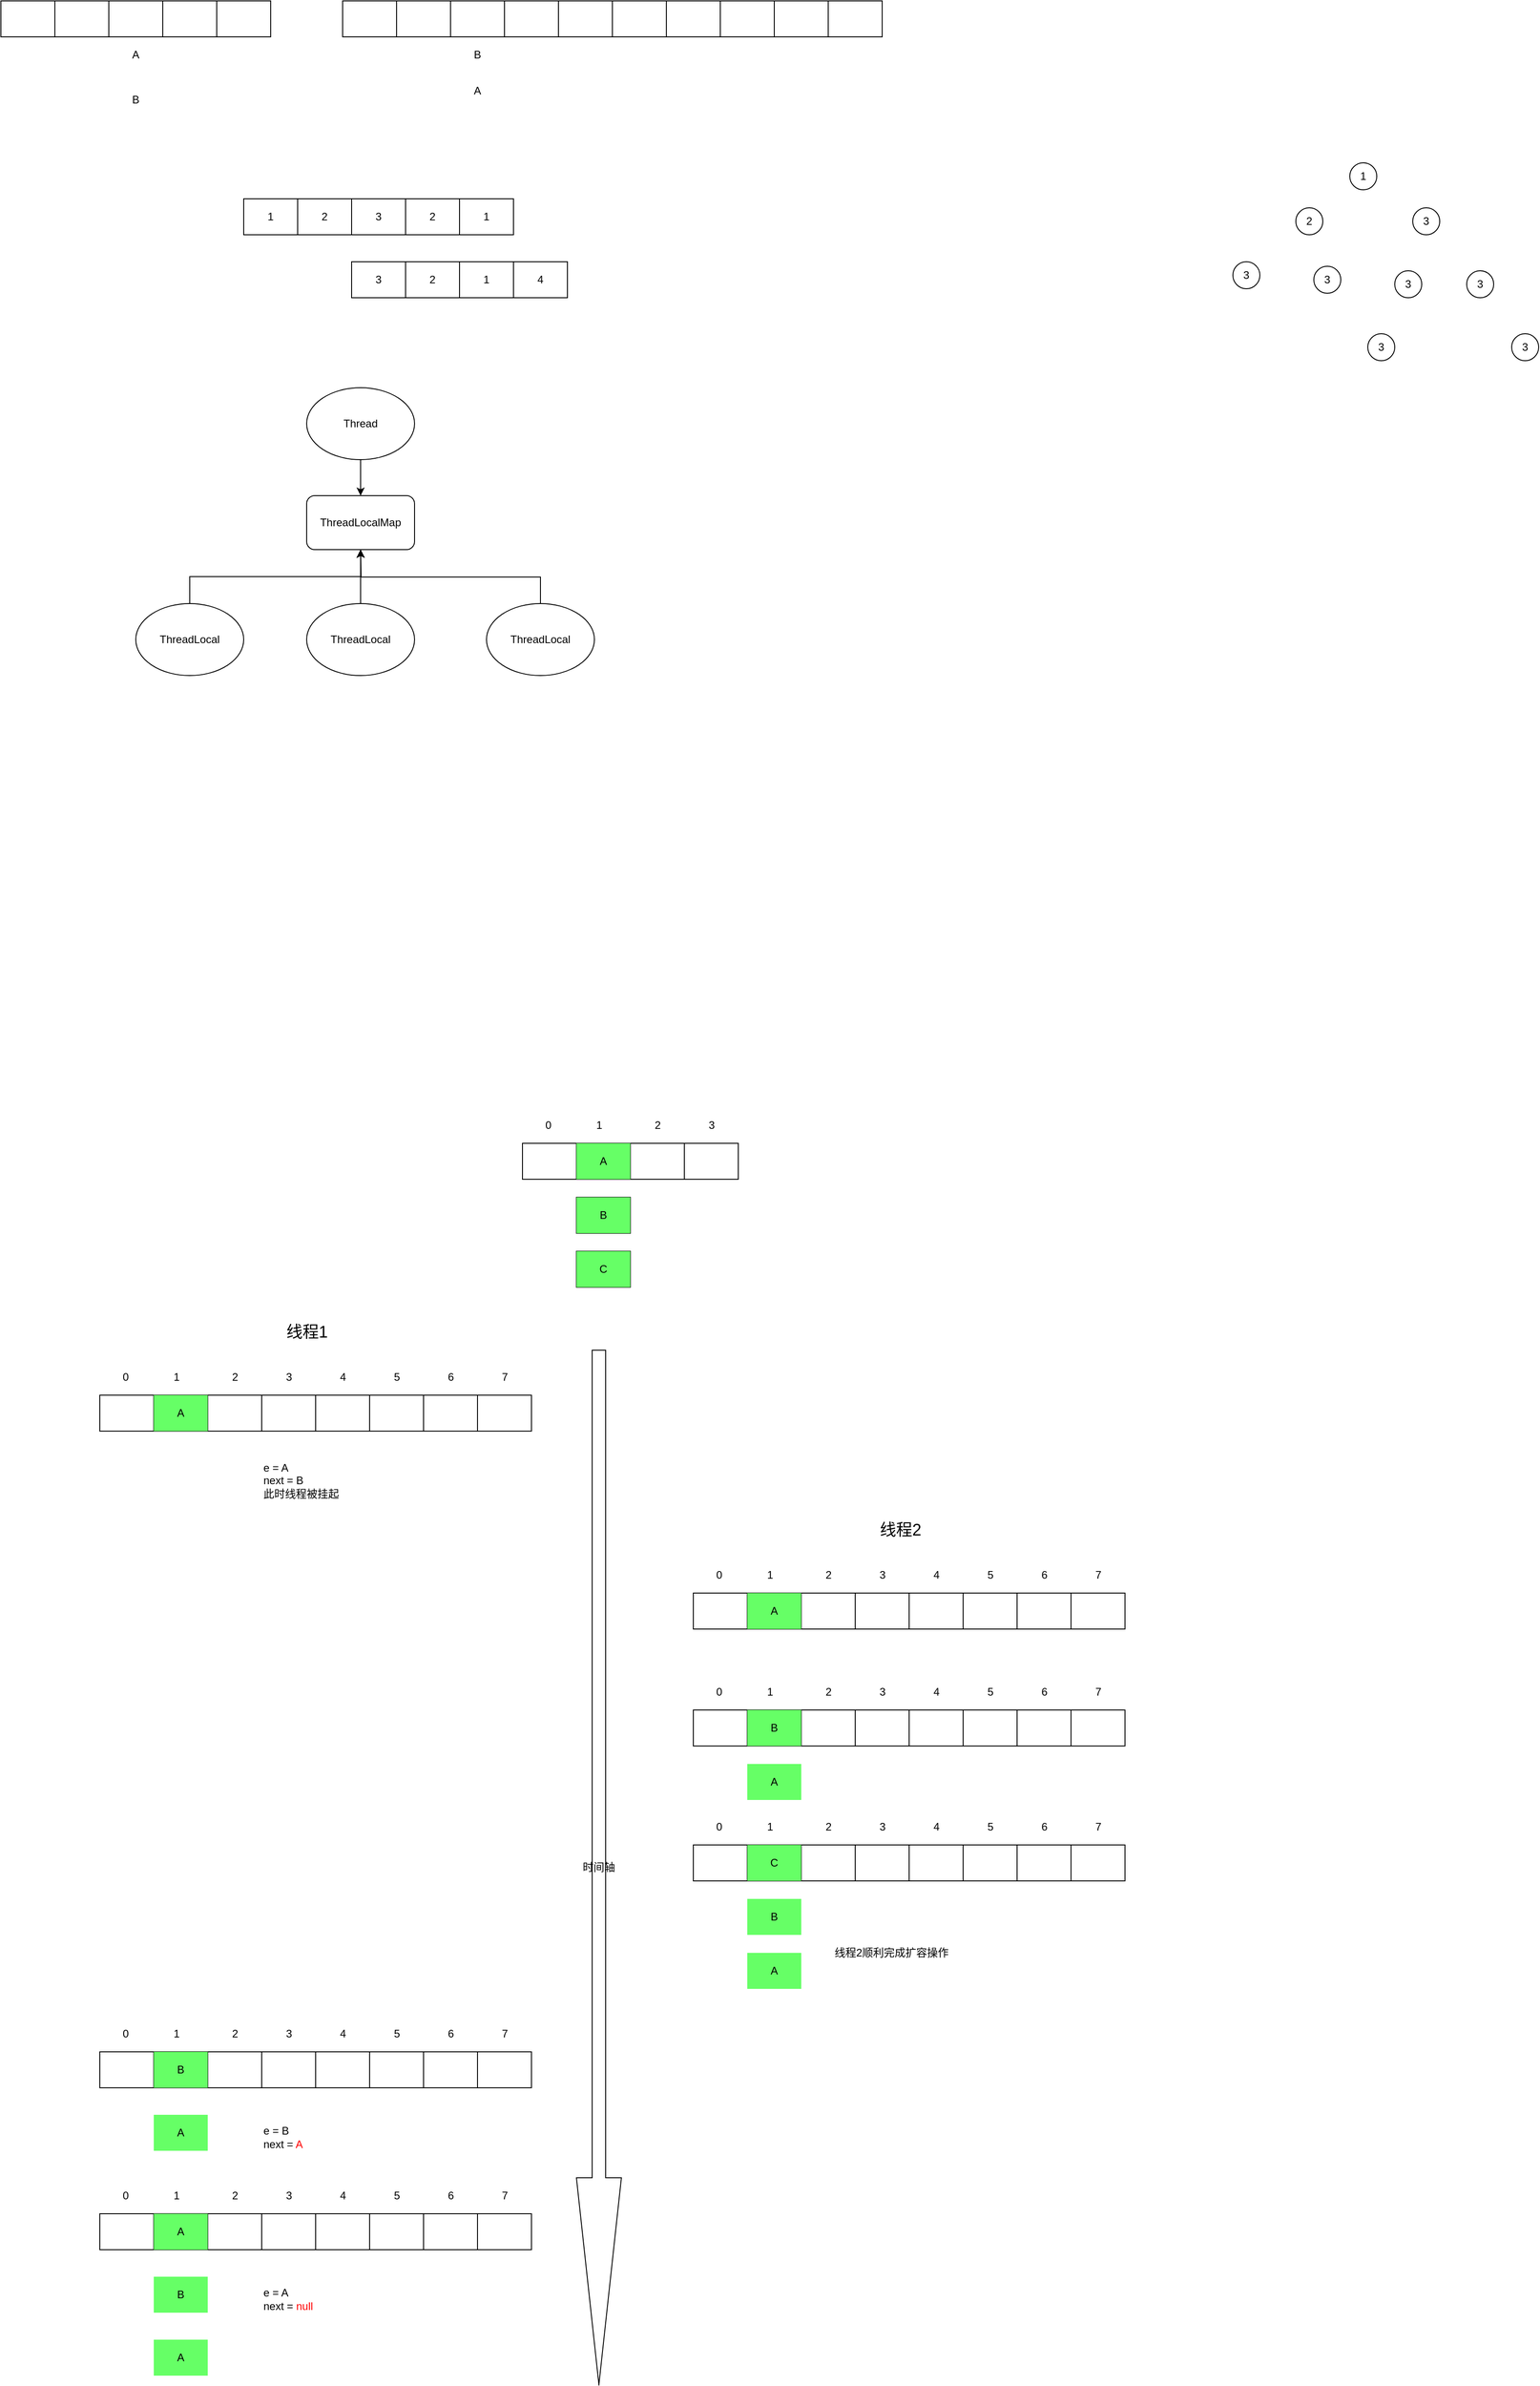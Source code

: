 <mxfile version="15.9.4" type="github">
  <diagram id="j4JEobw6PDeKN6bz4soK" name="Page-1">
    <mxGraphModel dx="1662" dy="839" grid="1" gridSize="10" guides="1" tooltips="1" connect="1" arrows="1" fold="1" page="1" pageScale="1" pageWidth="2400" pageHeight="3200" math="0" shadow="0">
      <root>
        <mxCell id="0" />
        <mxCell id="1" parent="0" />
        <mxCell id="huare_xG_69uS2KyfuQX-21" value="" style="shape=table;html=1;whiteSpace=wrap;startSize=0;container=1;collapsible=0;childLayout=tableLayout;" parent="1" vertex="1">
          <mxGeometry x="360" y="440" width="300" height="40" as="geometry" />
        </mxCell>
        <mxCell id="huare_xG_69uS2KyfuQX-22" value="" style="shape=partialRectangle;html=1;whiteSpace=wrap;collapsible=0;dropTarget=0;pointerEvents=0;fillColor=none;top=0;left=0;bottom=0;right=0;points=[[0,0.5],[1,0.5]];portConstraint=eastwest;" parent="huare_xG_69uS2KyfuQX-21" vertex="1">
          <mxGeometry width="300" height="40" as="geometry" />
        </mxCell>
        <mxCell id="huare_xG_69uS2KyfuQX-23" value="1" style="shape=partialRectangle;html=1;whiteSpace=wrap;connectable=0;overflow=hidden;fillColor=none;top=0;left=0;bottom=0;right=0;" parent="huare_xG_69uS2KyfuQX-22" vertex="1">
          <mxGeometry width="60" height="40" as="geometry" />
        </mxCell>
        <mxCell id="huare_xG_69uS2KyfuQX-24" value="2" style="shape=partialRectangle;html=1;whiteSpace=wrap;connectable=0;overflow=hidden;fillColor=none;top=0;left=0;bottom=0;right=0;" parent="huare_xG_69uS2KyfuQX-22" vertex="1">
          <mxGeometry x="60" width="60" height="40" as="geometry" />
        </mxCell>
        <mxCell id="huare_xG_69uS2KyfuQX-25" value="3" style="shape=partialRectangle;html=1;whiteSpace=wrap;connectable=0;overflow=hidden;fillColor=none;top=0;left=0;bottom=0;right=0;" parent="huare_xG_69uS2KyfuQX-22" vertex="1">
          <mxGeometry x="120" width="60" height="40" as="geometry" />
        </mxCell>
        <mxCell id="huare_xG_69uS2KyfuQX-26" value="2" style="shape=partialRectangle;html=1;whiteSpace=wrap;connectable=0;overflow=hidden;fillColor=none;top=0;left=0;bottom=0;right=0;" parent="huare_xG_69uS2KyfuQX-22" vertex="1">
          <mxGeometry x="180" width="60" height="40" as="geometry" />
        </mxCell>
        <mxCell id="huare_xG_69uS2KyfuQX-27" value="1" style="shape=partialRectangle;html=1;whiteSpace=wrap;connectable=0;overflow=hidden;fillColor=none;top=0;left=0;bottom=0;right=0;" parent="huare_xG_69uS2KyfuQX-22" vertex="1">
          <mxGeometry x="240" width="60" height="40" as="geometry" />
        </mxCell>
        <mxCell id="huare_xG_69uS2KyfuQX-32" value="" style="shape=table;html=1;whiteSpace=wrap;startSize=0;container=1;collapsible=0;childLayout=tableLayout;" parent="1" vertex="1">
          <mxGeometry x="480" y="510" width="240" height="40" as="geometry" />
        </mxCell>
        <mxCell id="huare_xG_69uS2KyfuQX-33" value="" style="shape=partialRectangle;html=1;whiteSpace=wrap;collapsible=0;dropTarget=0;pointerEvents=0;fillColor=none;top=0;left=0;bottom=0;right=0;points=[[0,0.5],[1,0.5]];portConstraint=eastwest;" parent="huare_xG_69uS2KyfuQX-32" vertex="1">
          <mxGeometry width="240" height="40" as="geometry" />
        </mxCell>
        <mxCell id="huare_xG_69uS2KyfuQX-34" value="3" style="shape=partialRectangle;html=1;whiteSpace=wrap;connectable=0;overflow=hidden;fillColor=none;top=0;left=0;bottom=0;right=0;" parent="huare_xG_69uS2KyfuQX-33" vertex="1">
          <mxGeometry width="60" height="40" as="geometry" />
        </mxCell>
        <mxCell id="huare_xG_69uS2KyfuQX-35" value="2" style="shape=partialRectangle;html=1;whiteSpace=wrap;connectable=0;overflow=hidden;fillColor=none;top=0;left=0;bottom=0;right=0;" parent="huare_xG_69uS2KyfuQX-33" vertex="1">
          <mxGeometry x="60" width="60" height="40" as="geometry" />
        </mxCell>
        <mxCell id="huare_xG_69uS2KyfuQX-36" value="1" style="shape=partialRectangle;html=1;whiteSpace=wrap;connectable=0;overflow=hidden;fillColor=none;top=0;left=0;bottom=0;right=0;" parent="huare_xG_69uS2KyfuQX-33" vertex="1">
          <mxGeometry x="120" width="60" height="40" as="geometry" />
        </mxCell>
        <mxCell id="huare_xG_69uS2KyfuQX-37" value="4" style="shape=partialRectangle;html=1;whiteSpace=wrap;connectable=0;overflow=hidden;fillColor=none;top=0;left=0;bottom=0;right=0;" parent="huare_xG_69uS2KyfuQX-33" vertex="1">
          <mxGeometry x="180" width="60" height="40" as="geometry" />
        </mxCell>
        <mxCell id="TVmcvR2VDPPNQ8ufhen0-16" style="edgeStyle=orthogonalEdgeStyle;rounded=0;orthogonalLoop=1;jettySize=auto;html=1;exitX=0.5;exitY=1;exitDx=0;exitDy=0;" parent="1" source="TVmcvR2VDPPNQ8ufhen0-2" target="TVmcvR2VDPPNQ8ufhen0-15" edge="1">
          <mxGeometry relative="1" as="geometry" />
        </mxCell>
        <mxCell id="TVmcvR2VDPPNQ8ufhen0-2" value="Thread" style="ellipse;whiteSpace=wrap;html=1;" parent="1" vertex="1">
          <mxGeometry x="430" y="650" width="120" height="80" as="geometry" />
        </mxCell>
        <mxCell id="TVmcvR2VDPPNQ8ufhen0-19" style="edgeStyle=orthogonalEdgeStyle;rounded=0;orthogonalLoop=1;jettySize=auto;html=1;exitX=0.5;exitY=0;exitDx=0;exitDy=0;" parent="1" source="TVmcvR2VDPPNQ8ufhen0-8" edge="1">
          <mxGeometry relative="1" as="geometry">
            <mxPoint x="490" y="830" as="targetPoint" />
          </mxGeometry>
        </mxCell>
        <mxCell id="TVmcvR2VDPPNQ8ufhen0-8" value="ThreadLocal" style="ellipse;whiteSpace=wrap;html=1;" parent="1" vertex="1">
          <mxGeometry x="630" y="890" width="120" height="80" as="geometry" />
        </mxCell>
        <mxCell id="TVmcvR2VDPPNQ8ufhen0-17" style="edgeStyle=orthogonalEdgeStyle;rounded=0;orthogonalLoop=1;jettySize=auto;html=1;exitX=0.5;exitY=0;exitDx=0;exitDy=0;" parent="1" source="TVmcvR2VDPPNQ8ufhen0-10" target="TVmcvR2VDPPNQ8ufhen0-15" edge="1">
          <mxGeometry relative="1" as="geometry" />
        </mxCell>
        <mxCell id="TVmcvR2VDPPNQ8ufhen0-10" value="ThreadLocal" style="ellipse;whiteSpace=wrap;html=1;" parent="1" vertex="1">
          <mxGeometry x="240" y="890" width="120" height="80" as="geometry" />
        </mxCell>
        <mxCell id="TVmcvR2VDPPNQ8ufhen0-18" style="edgeStyle=orthogonalEdgeStyle;rounded=0;orthogonalLoop=1;jettySize=auto;html=1;exitX=0.5;exitY=0;exitDx=0;exitDy=0;entryX=0.5;entryY=1;entryDx=0;entryDy=0;" parent="1" source="TVmcvR2VDPPNQ8ufhen0-11" target="TVmcvR2VDPPNQ8ufhen0-15" edge="1">
          <mxGeometry relative="1" as="geometry">
            <mxPoint x="490" y="840" as="targetPoint" />
          </mxGeometry>
        </mxCell>
        <mxCell id="TVmcvR2VDPPNQ8ufhen0-11" value="ThreadLocal" style="ellipse;whiteSpace=wrap;html=1;" parent="1" vertex="1">
          <mxGeometry x="430" y="890" width="120" height="80" as="geometry" />
        </mxCell>
        <mxCell id="TVmcvR2VDPPNQ8ufhen0-15" value="ThreadLocalMap" style="rounded=1;whiteSpace=wrap;html=1;" parent="1" vertex="1">
          <mxGeometry x="430" y="770" width="120" height="60" as="geometry" />
        </mxCell>
        <mxCell id="TVmcvR2VDPPNQ8ufhen0-20" value="" style="shape=table;html=1;whiteSpace=wrap;startSize=0;container=1;collapsible=0;childLayout=tableLayout;" parent="1" vertex="1">
          <mxGeometry x="90" y="220" width="300" height="40" as="geometry" />
        </mxCell>
        <mxCell id="TVmcvR2VDPPNQ8ufhen0-21" value="" style="shape=partialRectangle;html=1;whiteSpace=wrap;collapsible=0;dropTarget=0;pointerEvents=0;fillColor=none;top=0;left=0;bottom=0;right=0;points=[[0,0.5],[1,0.5]];portConstraint=eastwest;" parent="TVmcvR2VDPPNQ8ufhen0-20" vertex="1">
          <mxGeometry width="300" height="40" as="geometry" />
        </mxCell>
        <mxCell id="TVmcvR2VDPPNQ8ufhen0-22" value="" style="shape=partialRectangle;html=1;whiteSpace=wrap;connectable=0;overflow=hidden;fillColor=none;top=0;left=0;bottom=0;right=0;" parent="TVmcvR2VDPPNQ8ufhen0-21" vertex="1">
          <mxGeometry width="60" height="40" as="geometry" />
        </mxCell>
        <mxCell id="TVmcvR2VDPPNQ8ufhen0-23" value="" style="shape=partialRectangle;html=1;whiteSpace=wrap;connectable=0;overflow=hidden;fillColor=none;top=0;left=0;bottom=0;right=0;" parent="TVmcvR2VDPPNQ8ufhen0-21" vertex="1">
          <mxGeometry x="60" width="60" height="40" as="geometry" />
        </mxCell>
        <mxCell id="TVmcvR2VDPPNQ8ufhen0-24" value="" style="shape=partialRectangle;html=1;whiteSpace=wrap;connectable=0;overflow=hidden;fillColor=none;top=0;left=0;bottom=0;right=0;" parent="TVmcvR2VDPPNQ8ufhen0-21" vertex="1">
          <mxGeometry x="120" width="60" height="40" as="geometry" />
        </mxCell>
        <mxCell id="TVmcvR2VDPPNQ8ufhen0-25" value="" style="shape=partialRectangle;html=1;whiteSpace=wrap;connectable=0;overflow=hidden;fillColor=none;top=0;left=0;bottom=0;right=0;" parent="TVmcvR2VDPPNQ8ufhen0-21" vertex="1">
          <mxGeometry x="180" width="60" height="40" as="geometry" />
        </mxCell>
        <mxCell id="TVmcvR2VDPPNQ8ufhen0-26" value="" style="shape=partialRectangle;html=1;whiteSpace=wrap;connectable=0;overflow=hidden;fillColor=none;top=0;left=0;bottom=0;right=0;" parent="TVmcvR2VDPPNQ8ufhen0-21" vertex="1">
          <mxGeometry x="240" width="60" height="40" as="geometry" />
        </mxCell>
        <mxCell id="TVmcvR2VDPPNQ8ufhen0-27" value="A" style="shape=partialRectangle;html=1;whiteSpace=wrap;connectable=0;overflow=hidden;fillColor=none;top=0;left=0;bottom=0;right=0;" parent="1" vertex="1">
          <mxGeometry x="210" y="260" width="60" height="40" as="geometry" />
        </mxCell>
        <mxCell id="TVmcvR2VDPPNQ8ufhen0-28" value="B" style="shape=partialRectangle;html=1;whiteSpace=wrap;connectable=0;overflow=hidden;fillColor=none;top=0;left=0;bottom=0;right=0;" parent="1" vertex="1">
          <mxGeometry x="210" y="310" width="60" height="40" as="geometry" />
        </mxCell>
        <mxCell id="TVmcvR2VDPPNQ8ufhen0-38" value="" style="shape=table;html=1;whiteSpace=wrap;startSize=0;container=1;collapsible=0;childLayout=tableLayout;" parent="1" vertex="1">
          <mxGeometry x="470" y="220" width="300" height="40" as="geometry" />
        </mxCell>
        <mxCell id="TVmcvR2VDPPNQ8ufhen0-39" value="" style="shape=partialRectangle;html=1;whiteSpace=wrap;collapsible=0;dropTarget=0;pointerEvents=0;fillColor=none;top=0;left=0;bottom=0;right=0;points=[[0,0.5],[1,0.5]];portConstraint=eastwest;" parent="TVmcvR2VDPPNQ8ufhen0-38" vertex="1">
          <mxGeometry width="300" height="40" as="geometry" />
        </mxCell>
        <mxCell id="TVmcvR2VDPPNQ8ufhen0-40" value="" style="shape=partialRectangle;html=1;whiteSpace=wrap;connectable=0;overflow=hidden;fillColor=none;top=0;left=0;bottom=0;right=0;" parent="TVmcvR2VDPPNQ8ufhen0-39" vertex="1">
          <mxGeometry width="60" height="40" as="geometry" />
        </mxCell>
        <mxCell id="TVmcvR2VDPPNQ8ufhen0-41" value="" style="shape=partialRectangle;html=1;whiteSpace=wrap;connectable=0;overflow=hidden;fillColor=none;top=0;left=0;bottom=0;right=0;" parent="TVmcvR2VDPPNQ8ufhen0-39" vertex="1">
          <mxGeometry x="60" width="60" height="40" as="geometry" />
        </mxCell>
        <mxCell id="TVmcvR2VDPPNQ8ufhen0-42" value="" style="shape=partialRectangle;html=1;whiteSpace=wrap;connectable=0;overflow=hidden;fillColor=none;top=0;left=0;bottom=0;right=0;" parent="TVmcvR2VDPPNQ8ufhen0-39" vertex="1">
          <mxGeometry x="120" width="60" height="40" as="geometry" />
        </mxCell>
        <mxCell id="TVmcvR2VDPPNQ8ufhen0-43" value="" style="shape=partialRectangle;html=1;whiteSpace=wrap;connectable=0;overflow=hidden;fillColor=none;top=0;left=0;bottom=0;right=0;" parent="TVmcvR2VDPPNQ8ufhen0-39" vertex="1">
          <mxGeometry x="180" width="60" height="40" as="geometry" />
        </mxCell>
        <mxCell id="TVmcvR2VDPPNQ8ufhen0-44" value="" style="shape=partialRectangle;html=1;whiteSpace=wrap;connectable=0;overflow=hidden;fillColor=none;top=0;left=0;bottom=0;right=0;" parent="TVmcvR2VDPPNQ8ufhen0-39" vertex="1">
          <mxGeometry x="240" width="60" height="40" as="geometry" />
        </mxCell>
        <mxCell id="TVmcvR2VDPPNQ8ufhen0-45" value="" style="shape=table;html=1;whiteSpace=wrap;startSize=0;container=1;collapsible=0;childLayout=tableLayout;" parent="1" vertex="1">
          <mxGeometry x="770" y="220" width="300" height="40" as="geometry" />
        </mxCell>
        <mxCell id="TVmcvR2VDPPNQ8ufhen0-46" value="" style="shape=partialRectangle;html=1;whiteSpace=wrap;collapsible=0;dropTarget=0;pointerEvents=0;fillColor=none;top=0;left=0;bottom=0;right=0;points=[[0,0.5],[1,0.5]];portConstraint=eastwest;" parent="TVmcvR2VDPPNQ8ufhen0-45" vertex="1">
          <mxGeometry width="300" height="40" as="geometry" />
        </mxCell>
        <mxCell id="TVmcvR2VDPPNQ8ufhen0-47" value="" style="shape=partialRectangle;html=1;whiteSpace=wrap;connectable=0;overflow=hidden;fillColor=none;top=0;left=0;bottom=0;right=0;" parent="TVmcvR2VDPPNQ8ufhen0-46" vertex="1">
          <mxGeometry width="60" height="40" as="geometry" />
        </mxCell>
        <mxCell id="TVmcvR2VDPPNQ8ufhen0-48" value="" style="shape=partialRectangle;html=1;whiteSpace=wrap;connectable=0;overflow=hidden;fillColor=none;top=0;left=0;bottom=0;right=0;" parent="TVmcvR2VDPPNQ8ufhen0-46" vertex="1">
          <mxGeometry x="60" width="60" height="40" as="geometry" />
        </mxCell>
        <mxCell id="TVmcvR2VDPPNQ8ufhen0-49" value="" style="shape=partialRectangle;html=1;whiteSpace=wrap;connectable=0;overflow=hidden;fillColor=none;top=0;left=0;bottom=0;right=0;" parent="TVmcvR2VDPPNQ8ufhen0-46" vertex="1">
          <mxGeometry x="120" width="60" height="40" as="geometry" />
        </mxCell>
        <mxCell id="TVmcvR2VDPPNQ8ufhen0-50" value="" style="shape=partialRectangle;html=1;whiteSpace=wrap;connectable=0;overflow=hidden;fillColor=none;top=0;left=0;bottom=0;right=0;" parent="TVmcvR2VDPPNQ8ufhen0-46" vertex="1">
          <mxGeometry x="180" width="60" height="40" as="geometry" />
        </mxCell>
        <mxCell id="TVmcvR2VDPPNQ8ufhen0-51" value="" style="shape=partialRectangle;html=1;whiteSpace=wrap;connectable=0;overflow=hidden;fillColor=none;top=0;left=0;bottom=0;right=0;" parent="TVmcvR2VDPPNQ8ufhen0-46" vertex="1">
          <mxGeometry x="240" width="60" height="40" as="geometry" />
        </mxCell>
        <mxCell id="TVmcvR2VDPPNQ8ufhen0-52" value="A" style="shape=partialRectangle;html=1;whiteSpace=wrap;connectable=0;overflow=hidden;fillColor=none;top=0;left=0;bottom=0;right=0;" parent="1" vertex="1">
          <mxGeometry x="590" y="300" width="60" height="40" as="geometry" />
        </mxCell>
        <mxCell id="TVmcvR2VDPPNQ8ufhen0-53" value="B" style="shape=partialRectangle;html=1;whiteSpace=wrap;connectable=0;overflow=hidden;fillColor=none;top=0;left=0;bottom=0;right=0;" parent="1" vertex="1">
          <mxGeometry x="590" y="260" width="60" height="40" as="geometry" />
        </mxCell>
        <mxCell id="uhOFgndSlnHwtFkDoOkq-1" value="" style="shape=table;html=1;whiteSpace=wrap;startSize=0;container=1;collapsible=0;childLayout=tableLayout;" parent="1" vertex="1">
          <mxGeometry x="670" y="1490" width="240" height="40" as="geometry" />
        </mxCell>
        <mxCell id="uhOFgndSlnHwtFkDoOkq-2" value="" style="shape=partialRectangle;html=1;whiteSpace=wrap;collapsible=0;dropTarget=0;pointerEvents=0;fillColor=none;top=0;left=0;bottom=0;right=0;points=[[0,0.5],[1,0.5]];portConstraint=eastwest;" parent="uhOFgndSlnHwtFkDoOkq-1" vertex="1">
          <mxGeometry width="240" height="40" as="geometry" />
        </mxCell>
        <mxCell id="uhOFgndSlnHwtFkDoOkq-3" value="" style="shape=partialRectangle;html=1;whiteSpace=wrap;connectable=0;overflow=hidden;fillColor=none;top=0;left=0;bottom=0;right=0;" parent="uhOFgndSlnHwtFkDoOkq-2" vertex="1">
          <mxGeometry width="60" height="40" as="geometry" />
        </mxCell>
        <mxCell id="uhOFgndSlnHwtFkDoOkq-4" value="A" style="shape=partialRectangle;html=1;whiteSpace=wrap;connectable=0;overflow=hidden;fillColor=#66FF66;top=0;left=0;bottom=0;right=0;" parent="uhOFgndSlnHwtFkDoOkq-2" vertex="1">
          <mxGeometry x="60" width="60" height="40" as="geometry" />
        </mxCell>
        <mxCell id="uhOFgndSlnHwtFkDoOkq-5" value="" style="shape=partialRectangle;html=1;whiteSpace=wrap;connectable=0;overflow=hidden;fillColor=none;top=0;left=0;bottom=0;right=0;" parent="uhOFgndSlnHwtFkDoOkq-2" vertex="1">
          <mxGeometry x="120" width="60" height="40" as="geometry" />
        </mxCell>
        <mxCell id="uhOFgndSlnHwtFkDoOkq-15" style="shape=partialRectangle;html=1;whiteSpace=wrap;connectable=0;overflow=hidden;fillColor=none;top=0;left=0;bottom=0;right=0;" parent="uhOFgndSlnHwtFkDoOkq-2" vertex="1">
          <mxGeometry x="180" width="60" height="40" as="geometry" />
        </mxCell>
        <mxCell id="uhOFgndSlnHwtFkDoOkq-23" value="0&amp;nbsp;" style="text;html=1;align=center;verticalAlign=middle;resizable=0;points=[];autosize=1;strokeColor=none;" parent="1" vertex="1">
          <mxGeometry x="685" y="1460" width="30" height="20" as="geometry" />
        </mxCell>
        <mxCell id="uhOFgndSlnHwtFkDoOkq-25" value="1" style="text;html=1;align=center;verticalAlign=middle;resizable=0;points=[];autosize=1;strokeColor=none;" parent="1" vertex="1">
          <mxGeometry x="745" y="1460" width="20" height="20" as="geometry" />
        </mxCell>
        <mxCell id="uhOFgndSlnHwtFkDoOkq-26" value="2" style="text;html=1;align=center;verticalAlign=middle;resizable=0;points=[];autosize=1;strokeColor=none;" parent="1" vertex="1">
          <mxGeometry x="810" y="1460" width="20" height="20" as="geometry" />
        </mxCell>
        <mxCell id="uhOFgndSlnHwtFkDoOkq-27" value="3" style="text;html=1;align=center;verticalAlign=middle;resizable=0;points=[];autosize=1;strokeColor=none;" parent="1" vertex="1">
          <mxGeometry x="870" y="1460" width="20" height="20" as="geometry" />
        </mxCell>
        <mxCell id="uhOFgndSlnHwtFkDoOkq-28" value="" style="shape=table;html=1;whiteSpace=wrap;startSize=0;container=1;collapsible=0;childLayout=tableLayout;" parent="1" vertex="1">
          <mxGeometry x="730" y="1550" width="60" height="40" as="geometry" />
        </mxCell>
        <mxCell id="uhOFgndSlnHwtFkDoOkq-29" value="" style="shape=partialRectangle;html=1;whiteSpace=wrap;collapsible=0;dropTarget=0;pointerEvents=0;fillColor=none;top=0;left=0;bottom=0;right=0;points=[[0,0.5],[1,0.5]];portConstraint=eastwest;" parent="uhOFgndSlnHwtFkDoOkq-28" vertex="1">
          <mxGeometry width="60" height="40" as="geometry" />
        </mxCell>
        <mxCell id="uhOFgndSlnHwtFkDoOkq-31" value="B" style="shape=partialRectangle;html=1;whiteSpace=wrap;connectable=0;overflow=hidden;fillColor=#66FF66;top=0;left=0;bottom=0;right=0;" parent="uhOFgndSlnHwtFkDoOkq-29" vertex="1">
          <mxGeometry width="60" height="40" as="geometry" />
        </mxCell>
        <mxCell id="uhOFgndSlnHwtFkDoOkq-34" value="" style="shape=table;html=1;whiteSpace=wrap;startSize=0;container=1;collapsible=0;childLayout=tableLayout;" parent="1" vertex="1">
          <mxGeometry x="730" y="1610" width="60" height="40" as="geometry" />
        </mxCell>
        <mxCell id="uhOFgndSlnHwtFkDoOkq-35" value="" style="shape=partialRectangle;html=1;whiteSpace=wrap;collapsible=0;dropTarget=0;pointerEvents=0;fillColor=none;top=0;left=0;bottom=0;right=0;points=[[0,0.5],[1,0.5]];portConstraint=eastwest;" parent="uhOFgndSlnHwtFkDoOkq-34" vertex="1">
          <mxGeometry width="60" height="40" as="geometry" />
        </mxCell>
        <mxCell id="uhOFgndSlnHwtFkDoOkq-36" value="C" style="shape=partialRectangle;html=1;whiteSpace=wrap;connectable=0;overflow=hidden;fillColor=#66FF66;top=0;left=0;bottom=0;right=0;" parent="uhOFgndSlnHwtFkDoOkq-35" vertex="1">
          <mxGeometry width="60" height="40" as="geometry" />
        </mxCell>
        <mxCell id="uhOFgndSlnHwtFkDoOkq-37" value="" style="shape=table;html=1;whiteSpace=wrap;startSize=0;container=1;collapsible=0;childLayout=tableLayout;" parent="1" vertex="1">
          <mxGeometry x="200" y="1770" width="240" height="40" as="geometry" />
        </mxCell>
        <mxCell id="uhOFgndSlnHwtFkDoOkq-38" value="" style="shape=partialRectangle;html=1;whiteSpace=wrap;collapsible=0;dropTarget=0;pointerEvents=0;fillColor=none;top=0;left=0;bottom=0;right=0;points=[[0,0.5],[1,0.5]];portConstraint=eastwest;" parent="uhOFgndSlnHwtFkDoOkq-37" vertex="1">
          <mxGeometry width="240" height="40" as="geometry" />
        </mxCell>
        <mxCell id="uhOFgndSlnHwtFkDoOkq-39" value="" style="shape=partialRectangle;html=1;whiteSpace=wrap;connectable=0;overflow=hidden;fillColor=none;top=0;left=0;bottom=0;right=0;" parent="uhOFgndSlnHwtFkDoOkq-38" vertex="1">
          <mxGeometry width="60" height="40" as="geometry" />
        </mxCell>
        <mxCell id="uhOFgndSlnHwtFkDoOkq-40" value="A" style="shape=partialRectangle;html=1;whiteSpace=wrap;connectable=0;overflow=hidden;fillColor=#66FF66;top=0;left=0;bottom=0;right=0;" parent="uhOFgndSlnHwtFkDoOkq-38" vertex="1">
          <mxGeometry x="60" width="60" height="40" as="geometry" />
        </mxCell>
        <mxCell id="uhOFgndSlnHwtFkDoOkq-41" value="" style="shape=partialRectangle;html=1;whiteSpace=wrap;connectable=0;overflow=hidden;fillColor=none;top=0;left=0;bottom=0;right=0;" parent="uhOFgndSlnHwtFkDoOkq-38" vertex="1">
          <mxGeometry x="120" width="60" height="40" as="geometry" />
        </mxCell>
        <mxCell id="uhOFgndSlnHwtFkDoOkq-42" style="shape=partialRectangle;html=1;whiteSpace=wrap;connectable=0;overflow=hidden;fillColor=none;top=0;left=0;bottom=0;right=0;" parent="uhOFgndSlnHwtFkDoOkq-38" vertex="1">
          <mxGeometry x="180" width="60" height="40" as="geometry" />
        </mxCell>
        <mxCell id="uhOFgndSlnHwtFkDoOkq-43" value="0&amp;nbsp;" style="text;html=1;align=center;verticalAlign=middle;resizable=0;points=[];autosize=1;strokeColor=none;" parent="1" vertex="1">
          <mxGeometry x="215" y="1740" width="30" height="20" as="geometry" />
        </mxCell>
        <mxCell id="uhOFgndSlnHwtFkDoOkq-44" value="1" style="text;html=1;align=center;verticalAlign=middle;resizable=0;points=[];autosize=1;strokeColor=none;" parent="1" vertex="1">
          <mxGeometry x="275" y="1740" width="20" height="20" as="geometry" />
        </mxCell>
        <mxCell id="uhOFgndSlnHwtFkDoOkq-45" value="2" style="text;html=1;align=center;verticalAlign=middle;resizable=0;points=[];autosize=1;strokeColor=none;" parent="1" vertex="1">
          <mxGeometry x="340" y="1740" width="20" height="20" as="geometry" />
        </mxCell>
        <mxCell id="uhOFgndSlnHwtFkDoOkq-46" value="3" style="text;html=1;align=center;verticalAlign=middle;resizable=0;points=[];autosize=1;strokeColor=none;" parent="1" vertex="1">
          <mxGeometry x="400" y="1740" width="20" height="20" as="geometry" />
        </mxCell>
        <mxCell id="uhOFgndSlnHwtFkDoOkq-53" value="" style="shape=table;html=1;whiteSpace=wrap;startSize=0;container=1;collapsible=0;childLayout=tableLayout;fillColor=#FFFFFF;" parent="1" vertex="1">
          <mxGeometry x="440" y="1770" width="240" height="40" as="geometry" />
        </mxCell>
        <mxCell id="uhOFgndSlnHwtFkDoOkq-54" value="" style="shape=partialRectangle;html=1;whiteSpace=wrap;collapsible=0;dropTarget=0;pointerEvents=0;fillColor=none;top=0;left=0;bottom=0;right=0;points=[[0,0.5],[1,0.5]];portConstraint=eastwest;" parent="uhOFgndSlnHwtFkDoOkq-53" vertex="1">
          <mxGeometry width="240" height="40" as="geometry" />
        </mxCell>
        <mxCell id="uhOFgndSlnHwtFkDoOkq-63" style="shape=partialRectangle;html=1;whiteSpace=wrap;connectable=0;overflow=hidden;fillColor=none;top=0;left=0;bottom=0;right=0;" parent="uhOFgndSlnHwtFkDoOkq-54" vertex="1">
          <mxGeometry width="60" height="40" as="geometry" />
        </mxCell>
        <mxCell id="uhOFgndSlnHwtFkDoOkq-55" value="" style="shape=partialRectangle;html=1;whiteSpace=wrap;connectable=0;overflow=hidden;fillColor=none;top=0;left=0;bottom=0;right=0;" parent="uhOFgndSlnHwtFkDoOkq-54" vertex="1">
          <mxGeometry x="60" width="60" height="40" as="geometry" />
        </mxCell>
        <mxCell id="uhOFgndSlnHwtFkDoOkq-57" value="" style="shape=partialRectangle;html=1;whiteSpace=wrap;connectable=0;overflow=hidden;fillColor=none;top=0;left=0;bottom=0;right=0;" parent="uhOFgndSlnHwtFkDoOkq-54" vertex="1">
          <mxGeometry x="120" width="60" height="40" as="geometry" />
        </mxCell>
        <mxCell id="uhOFgndSlnHwtFkDoOkq-58" style="shape=partialRectangle;html=1;whiteSpace=wrap;connectable=0;overflow=hidden;fillColor=none;top=0;left=0;bottom=0;right=0;" parent="uhOFgndSlnHwtFkDoOkq-54" vertex="1">
          <mxGeometry x="180" width="60" height="40" as="geometry" />
        </mxCell>
        <mxCell id="uhOFgndSlnHwtFkDoOkq-59" value="4" style="text;html=1;align=center;verticalAlign=middle;resizable=0;points=[];autosize=1;strokeColor=none;" parent="1" vertex="1">
          <mxGeometry x="460" y="1740" width="20" height="20" as="geometry" />
        </mxCell>
        <mxCell id="uhOFgndSlnHwtFkDoOkq-60" value="5" style="text;html=1;align=center;verticalAlign=middle;resizable=0;points=[];autosize=1;strokeColor=none;" parent="1" vertex="1">
          <mxGeometry x="520" y="1740" width="20" height="20" as="geometry" />
        </mxCell>
        <mxCell id="uhOFgndSlnHwtFkDoOkq-61" value="6" style="text;html=1;align=center;verticalAlign=middle;resizable=0;points=[];autosize=1;strokeColor=none;" parent="1" vertex="1">
          <mxGeometry x="580" y="1740" width="20" height="20" as="geometry" />
        </mxCell>
        <mxCell id="uhOFgndSlnHwtFkDoOkq-62" value="7" style="text;html=1;align=center;verticalAlign=middle;resizable=0;points=[];autosize=1;strokeColor=none;" parent="1" vertex="1">
          <mxGeometry x="640" y="1740" width="20" height="20" as="geometry" />
        </mxCell>
        <mxCell id="uhOFgndSlnHwtFkDoOkq-64" value="&lt;font style=&quot;font-size: 18px&quot;&gt;线程1&lt;/font&gt;" style="text;html=1;align=center;verticalAlign=middle;resizable=0;points=[];autosize=1;strokeColor=none;" parent="1" vertex="1">
          <mxGeometry x="400" y="1690" width="60" height="20" as="geometry" />
        </mxCell>
        <mxCell id="uhOFgndSlnHwtFkDoOkq-65" value="e = A&lt;br&gt;next = B&lt;br&gt;此时线程被挂起" style="text;html=1;align=left;verticalAlign=middle;resizable=0;points=[];autosize=1;strokeColor=none;" parent="1" vertex="1">
          <mxGeometry x="380" y="1840" width="100" height="50" as="geometry" />
        </mxCell>
        <mxCell id="uhOFgndSlnHwtFkDoOkq-66" value="" style="shape=table;html=1;whiteSpace=wrap;startSize=0;container=1;collapsible=0;childLayout=tableLayout;" parent="1" vertex="1">
          <mxGeometry x="860" y="1990" width="240" height="40" as="geometry" />
        </mxCell>
        <mxCell id="uhOFgndSlnHwtFkDoOkq-67" value="" style="shape=partialRectangle;html=1;whiteSpace=wrap;collapsible=0;dropTarget=0;pointerEvents=0;fillColor=none;top=0;left=0;bottom=0;right=0;points=[[0,0.5],[1,0.5]];portConstraint=eastwest;" parent="uhOFgndSlnHwtFkDoOkq-66" vertex="1">
          <mxGeometry width="240" height="40" as="geometry" />
        </mxCell>
        <mxCell id="uhOFgndSlnHwtFkDoOkq-68" value="" style="shape=partialRectangle;html=1;whiteSpace=wrap;connectable=0;overflow=hidden;fillColor=none;top=0;left=0;bottom=0;right=0;" parent="uhOFgndSlnHwtFkDoOkq-67" vertex="1">
          <mxGeometry width="60" height="40" as="geometry" />
        </mxCell>
        <mxCell id="uhOFgndSlnHwtFkDoOkq-69" value="A" style="shape=partialRectangle;html=1;whiteSpace=wrap;connectable=0;overflow=hidden;fillColor=#66FF66;top=0;left=0;bottom=0;right=0;" parent="uhOFgndSlnHwtFkDoOkq-67" vertex="1">
          <mxGeometry x="60" width="60" height="40" as="geometry" />
        </mxCell>
        <mxCell id="uhOFgndSlnHwtFkDoOkq-70" value="" style="shape=partialRectangle;html=1;whiteSpace=wrap;connectable=0;overflow=hidden;fillColor=none;top=0;left=0;bottom=0;right=0;" parent="uhOFgndSlnHwtFkDoOkq-67" vertex="1">
          <mxGeometry x="120" width="60" height="40" as="geometry" />
        </mxCell>
        <mxCell id="uhOFgndSlnHwtFkDoOkq-71" style="shape=partialRectangle;html=1;whiteSpace=wrap;connectable=0;overflow=hidden;fillColor=none;top=0;left=0;bottom=0;right=0;" parent="uhOFgndSlnHwtFkDoOkq-67" vertex="1">
          <mxGeometry x="180" width="60" height="40" as="geometry" />
        </mxCell>
        <mxCell id="uhOFgndSlnHwtFkDoOkq-72" value="0&amp;nbsp;" style="text;html=1;align=center;verticalAlign=middle;resizable=0;points=[];autosize=1;strokeColor=none;" parent="1" vertex="1">
          <mxGeometry x="875" y="1960" width="30" height="20" as="geometry" />
        </mxCell>
        <mxCell id="uhOFgndSlnHwtFkDoOkq-73" value="1" style="text;html=1;align=center;verticalAlign=middle;resizable=0;points=[];autosize=1;strokeColor=none;" parent="1" vertex="1">
          <mxGeometry x="935" y="1960" width="20" height="20" as="geometry" />
        </mxCell>
        <mxCell id="uhOFgndSlnHwtFkDoOkq-74" value="2" style="text;html=1;align=center;verticalAlign=middle;resizable=0;points=[];autosize=1;strokeColor=none;" parent="1" vertex="1">
          <mxGeometry x="1000" y="1960" width="20" height="20" as="geometry" />
        </mxCell>
        <mxCell id="uhOFgndSlnHwtFkDoOkq-75" value="3" style="text;html=1;align=center;verticalAlign=middle;resizable=0;points=[];autosize=1;strokeColor=none;" parent="1" vertex="1">
          <mxGeometry x="1060" y="1960" width="20" height="20" as="geometry" />
        </mxCell>
        <mxCell id="uhOFgndSlnHwtFkDoOkq-76" value="" style="shape=table;html=1;whiteSpace=wrap;startSize=0;container=1;collapsible=0;childLayout=tableLayout;fillColor=#FFFFFF;" parent="1" vertex="1">
          <mxGeometry x="1100" y="1990" width="240" height="40" as="geometry" />
        </mxCell>
        <mxCell id="uhOFgndSlnHwtFkDoOkq-77" value="" style="shape=partialRectangle;html=1;whiteSpace=wrap;collapsible=0;dropTarget=0;pointerEvents=0;fillColor=none;top=0;left=0;bottom=0;right=0;points=[[0,0.5],[1,0.5]];portConstraint=eastwest;" parent="uhOFgndSlnHwtFkDoOkq-76" vertex="1">
          <mxGeometry width="240" height="40" as="geometry" />
        </mxCell>
        <mxCell id="uhOFgndSlnHwtFkDoOkq-78" style="shape=partialRectangle;html=1;whiteSpace=wrap;connectable=0;overflow=hidden;fillColor=none;top=0;left=0;bottom=0;right=0;" parent="uhOFgndSlnHwtFkDoOkq-77" vertex="1">
          <mxGeometry width="60" height="40" as="geometry" />
        </mxCell>
        <mxCell id="uhOFgndSlnHwtFkDoOkq-79" value="" style="shape=partialRectangle;html=1;whiteSpace=wrap;connectable=0;overflow=hidden;fillColor=none;top=0;left=0;bottom=0;right=0;" parent="uhOFgndSlnHwtFkDoOkq-77" vertex="1">
          <mxGeometry x="60" width="60" height="40" as="geometry" />
        </mxCell>
        <mxCell id="uhOFgndSlnHwtFkDoOkq-80" value="" style="shape=partialRectangle;html=1;whiteSpace=wrap;connectable=0;overflow=hidden;fillColor=none;top=0;left=0;bottom=0;right=0;" parent="uhOFgndSlnHwtFkDoOkq-77" vertex="1">
          <mxGeometry x="120" width="60" height="40" as="geometry" />
        </mxCell>
        <mxCell id="uhOFgndSlnHwtFkDoOkq-81" style="shape=partialRectangle;html=1;whiteSpace=wrap;connectable=0;overflow=hidden;fillColor=none;top=0;left=0;bottom=0;right=0;" parent="uhOFgndSlnHwtFkDoOkq-77" vertex="1">
          <mxGeometry x="180" width="60" height="40" as="geometry" />
        </mxCell>
        <mxCell id="uhOFgndSlnHwtFkDoOkq-82" value="4" style="text;html=1;align=center;verticalAlign=middle;resizable=0;points=[];autosize=1;strokeColor=none;" parent="1" vertex="1">
          <mxGeometry x="1120" y="1960" width="20" height="20" as="geometry" />
        </mxCell>
        <mxCell id="uhOFgndSlnHwtFkDoOkq-83" value="5" style="text;html=1;align=center;verticalAlign=middle;resizable=0;points=[];autosize=1;strokeColor=none;" parent="1" vertex="1">
          <mxGeometry x="1180" y="1960" width="20" height="20" as="geometry" />
        </mxCell>
        <mxCell id="uhOFgndSlnHwtFkDoOkq-84" value="6" style="text;html=1;align=center;verticalAlign=middle;resizable=0;points=[];autosize=1;strokeColor=none;" parent="1" vertex="1">
          <mxGeometry x="1240" y="1960" width="20" height="20" as="geometry" />
        </mxCell>
        <mxCell id="uhOFgndSlnHwtFkDoOkq-85" value="7" style="text;html=1;align=center;verticalAlign=middle;resizable=0;points=[];autosize=1;strokeColor=none;" parent="1" vertex="1">
          <mxGeometry x="1300" y="1960" width="20" height="20" as="geometry" />
        </mxCell>
        <mxCell id="uhOFgndSlnHwtFkDoOkq-86" value="&lt;font style=&quot;font-size: 18px&quot;&gt;线程2&lt;/font&gt;" style="text;html=1;align=center;verticalAlign=middle;resizable=0;points=[];autosize=1;strokeColor=none;" parent="1" vertex="1">
          <mxGeometry x="1060" y="1910" width="60" height="20" as="geometry" />
        </mxCell>
        <mxCell id="uhOFgndSlnHwtFkDoOkq-88" value="" style="shape=table;html=1;whiteSpace=wrap;startSize=0;container=1;collapsible=0;childLayout=tableLayout;" parent="1" vertex="1">
          <mxGeometry x="860" y="2120" width="240" height="40" as="geometry" />
        </mxCell>
        <mxCell id="uhOFgndSlnHwtFkDoOkq-89" value="" style="shape=partialRectangle;html=1;whiteSpace=wrap;collapsible=0;dropTarget=0;pointerEvents=0;fillColor=none;top=0;left=0;bottom=0;right=0;points=[[0,0.5],[1,0.5]];portConstraint=eastwest;" parent="uhOFgndSlnHwtFkDoOkq-88" vertex="1">
          <mxGeometry width="240" height="40" as="geometry" />
        </mxCell>
        <mxCell id="uhOFgndSlnHwtFkDoOkq-90" value="" style="shape=partialRectangle;html=1;whiteSpace=wrap;connectable=0;overflow=hidden;fillColor=none;top=0;left=0;bottom=0;right=0;" parent="uhOFgndSlnHwtFkDoOkq-89" vertex="1">
          <mxGeometry width="60" height="40" as="geometry" />
        </mxCell>
        <mxCell id="uhOFgndSlnHwtFkDoOkq-91" value="B" style="shape=partialRectangle;html=1;whiteSpace=wrap;connectable=0;overflow=hidden;fillColor=#66FF66;top=0;left=0;bottom=0;right=0;" parent="uhOFgndSlnHwtFkDoOkq-89" vertex="1">
          <mxGeometry x="60" width="60" height="40" as="geometry" />
        </mxCell>
        <mxCell id="uhOFgndSlnHwtFkDoOkq-92" value="" style="shape=partialRectangle;html=1;whiteSpace=wrap;connectable=0;overflow=hidden;fillColor=none;top=0;left=0;bottom=0;right=0;" parent="uhOFgndSlnHwtFkDoOkq-89" vertex="1">
          <mxGeometry x="120" width="60" height="40" as="geometry" />
        </mxCell>
        <mxCell id="uhOFgndSlnHwtFkDoOkq-93" style="shape=partialRectangle;html=1;whiteSpace=wrap;connectable=0;overflow=hidden;fillColor=none;top=0;left=0;bottom=0;right=0;" parent="uhOFgndSlnHwtFkDoOkq-89" vertex="1">
          <mxGeometry x="180" width="60" height="40" as="geometry" />
        </mxCell>
        <mxCell id="uhOFgndSlnHwtFkDoOkq-94" value="0&amp;nbsp;" style="text;html=1;align=center;verticalAlign=middle;resizable=0;points=[];autosize=1;strokeColor=none;" parent="1" vertex="1">
          <mxGeometry x="875" y="2090" width="30" height="20" as="geometry" />
        </mxCell>
        <mxCell id="uhOFgndSlnHwtFkDoOkq-95" value="1" style="text;html=1;align=center;verticalAlign=middle;resizable=0;points=[];autosize=1;strokeColor=none;" parent="1" vertex="1">
          <mxGeometry x="935" y="2090" width="20" height="20" as="geometry" />
        </mxCell>
        <mxCell id="uhOFgndSlnHwtFkDoOkq-96" value="2" style="text;html=1;align=center;verticalAlign=middle;resizable=0;points=[];autosize=1;strokeColor=none;" parent="1" vertex="1">
          <mxGeometry x="1000" y="2090" width="20" height="20" as="geometry" />
        </mxCell>
        <mxCell id="uhOFgndSlnHwtFkDoOkq-97" value="3" style="text;html=1;align=center;verticalAlign=middle;resizable=0;points=[];autosize=1;strokeColor=none;" parent="1" vertex="1">
          <mxGeometry x="1060" y="2090" width="20" height="20" as="geometry" />
        </mxCell>
        <mxCell id="uhOFgndSlnHwtFkDoOkq-98" value="" style="shape=table;html=1;whiteSpace=wrap;startSize=0;container=1;collapsible=0;childLayout=tableLayout;fillColor=#FFFFFF;" parent="1" vertex="1">
          <mxGeometry x="1100" y="2120" width="240" height="40" as="geometry" />
        </mxCell>
        <mxCell id="uhOFgndSlnHwtFkDoOkq-99" value="" style="shape=partialRectangle;html=1;whiteSpace=wrap;collapsible=0;dropTarget=0;pointerEvents=0;fillColor=none;top=0;left=0;bottom=0;right=0;points=[[0,0.5],[1,0.5]];portConstraint=eastwest;" parent="uhOFgndSlnHwtFkDoOkq-98" vertex="1">
          <mxGeometry width="240" height="40" as="geometry" />
        </mxCell>
        <mxCell id="uhOFgndSlnHwtFkDoOkq-100" style="shape=partialRectangle;html=1;whiteSpace=wrap;connectable=0;overflow=hidden;fillColor=none;top=0;left=0;bottom=0;right=0;" parent="uhOFgndSlnHwtFkDoOkq-99" vertex="1">
          <mxGeometry width="60" height="40" as="geometry" />
        </mxCell>
        <mxCell id="uhOFgndSlnHwtFkDoOkq-101" value="" style="shape=partialRectangle;html=1;whiteSpace=wrap;connectable=0;overflow=hidden;fillColor=none;top=0;left=0;bottom=0;right=0;" parent="uhOFgndSlnHwtFkDoOkq-99" vertex="1">
          <mxGeometry x="60" width="60" height="40" as="geometry" />
        </mxCell>
        <mxCell id="uhOFgndSlnHwtFkDoOkq-102" value="" style="shape=partialRectangle;html=1;whiteSpace=wrap;connectable=0;overflow=hidden;fillColor=none;top=0;left=0;bottom=0;right=0;" parent="uhOFgndSlnHwtFkDoOkq-99" vertex="1">
          <mxGeometry x="120" width="60" height="40" as="geometry" />
        </mxCell>
        <mxCell id="uhOFgndSlnHwtFkDoOkq-103" style="shape=partialRectangle;html=1;whiteSpace=wrap;connectable=0;overflow=hidden;fillColor=none;top=0;left=0;bottom=0;right=0;" parent="uhOFgndSlnHwtFkDoOkq-99" vertex="1">
          <mxGeometry x="180" width="60" height="40" as="geometry" />
        </mxCell>
        <mxCell id="uhOFgndSlnHwtFkDoOkq-104" value="4" style="text;html=1;align=center;verticalAlign=middle;resizable=0;points=[];autosize=1;strokeColor=none;" parent="1" vertex="1">
          <mxGeometry x="1120" y="2090" width="20" height="20" as="geometry" />
        </mxCell>
        <mxCell id="uhOFgndSlnHwtFkDoOkq-105" value="5" style="text;html=1;align=center;verticalAlign=middle;resizable=0;points=[];autosize=1;strokeColor=none;" parent="1" vertex="1">
          <mxGeometry x="1180" y="2090" width="20" height="20" as="geometry" />
        </mxCell>
        <mxCell id="uhOFgndSlnHwtFkDoOkq-106" value="6" style="text;html=1;align=center;verticalAlign=middle;resizable=0;points=[];autosize=1;strokeColor=none;" parent="1" vertex="1">
          <mxGeometry x="1240" y="2090" width="20" height="20" as="geometry" />
        </mxCell>
        <mxCell id="uhOFgndSlnHwtFkDoOkq-107" value="7" style="text;html=1;align=center;verticalAlign=middle;resizable=0;points=[];autosize=1;strokeColor=none;" parent="1" vertex="1">
          <mxGeometry x="1300" y="2090" width="20" height="20" as="geometry" />
        </mxCell>
        <mxCell id="uhOFgndSlnHwtFkDoOkq-108" value="A" style="shape=partialRectangle;html=1;whiteSpace=wrap;connectable=0;overflow=hidden;fillColor=#66FF66;top=0;left=0;bottom=0;right=0;" parent="1" vertex="1">
          <mxGeometry x="920" y="2180" width="60" height="40" as="geometry" />
        </mxCell>
        <mxCell id="7NxoolZ8_2SIPh7y6srG-2" value="" style="shape=table;html=1;whiteSpace=wrap;startSize=0;container=1;collapsible=0;childLayout=tableLayout;" parent="1" vertex="1">
          <mxGeometry x="860" y="2270" width="240" height="40" as="geometry" />
        </mxCell>
        <mxCell id="7NxoolZ8_2SIPh7y6srG-3" value="" style="shape=partialRectangle;html=1;whiteSpace=wrap;collapsible=0;dropTarget=0;pointerEvents=0;fillColor=none;top=0;left=0;bottom=0;right=0;points=[[0,0.5],[1,0.5]];portConstraint=eastwest;" parent="7NxoolZ8_2SIPh7y6srG-2" vertex="1">
          <mxGeometry width="240" height="40" as="geometry" />
        </mxCell>
        <mxCell id="7NxoolZ8_2SIPh7y6srG-4" value="" style="shape=partialRectangle;html=1;whiteSpace=wrap;connectable=0;overflow=hidden;fillColor=none;top=0;left=0;bottom=0;right=0;" parent="7NxoolZ8_2SIPh7y6srG-3" vertex="1">
          <mxGeometry width="60" height="40" as="geometry" />
        </mxCell>
        <mxCell id="7NxoolZ8_2SIPh7y6srG-5" value="C" style="shape=partialRectangle;html=1;whiteSpace=wrap;connectable=0;overflow=hidden;fillColor=#66FF66;top=0;left=0;bottom=0;right=0;" parent="7NxoolZ8_2SIPh7y6srG-3" vertex="1">
          <mxGeometry x="60" width="60" height="40" as="geometry" />
        </mxCell>
        <mxCell id="7NxoolZ8_2SIPh7y6srG-6" value="" style="shape=partialRectangle;html=1;whiteSpace=wrap;connectable=0;overflow=hidden;fillColor=none;top=0;left=0;bottom=0;right=0;" parent="7NxoolZ8_2SIPh7y6srG-3" vertex="1">
          <mxGeometry x="120" width="60" height="40" as="geometry" />
        </mxCell>
        <mxCell id="7NxoolZ8_2SIPh7y6srG-7" style="shape=partialRectangle;html=1;whiteSpace=wrap;connectable=0;overflow=hidden;fillColor=none;top=0;left=0;bottom=0;right=0;" parent="7NxoolZ8_2SIPh7y6srG-3" vertex="1">
          <mxGeometry x="180" width="60" height="40" as="geometry" />
        </mxCell>
        <mxCell id="7NxoolZ8_2SIPh7y6srG-8" value="0&amp;nbsp;" style="text;html=1;align=center;verticalAlign=middle;resizable=0;points=[];autosize=1;strokeColor=none;" parent="1" vertex="1">
          <mxGeometry x="875" y="2240" width="30" height="20" as="geometry" />
        </mxCell>
        <mxCell id="7NxoolZ8_2SIPh7y6srG-9" value="1" style="text;html=1;align=center;verticalAlign=middle;resizable=0;points=[];autosize=1;strokeColor=none;" parent="1" vertex="1">
          <mxGeometry x="935" y="2240" width="20" height="20" as="geometry" />
        </mxCell>
        <mxCell id="7NxoolZ8_2SIPh7y6srG-10" value="2" style="text;html=1;align=center;verticalAlign=middle;resizable=0;points=[];autosize=1;strokeColor=none;" parent="1" vertex="1">
          <mxGeometry x="1000" y="2240" width="20" height="20" as="geometry" />
        </mxCell>
        <mxCell id="7NxoolZ8_2SIPh7y6srG-11" value="3" style="text;html=1;align=center;verticalAlign=middle;resizable=0;points=[];autosize=1;strokeColor=none;" parent="1" vertex="1">
          <mxGeometry x="1060" y="2240" width="20" height="20" as="geometry" />
        </mxCell>
        <mxCell id="7NxoolZ8_2SIPh7y6srG-12" value="" style="shape=table;html=1;whiteSpace=wrap;startSize=0;container=1;collapsible=0;childLayout=tableLayout;fillColor=#FFFFFF;" parent="1" vertex="1">
          <mxGeometry x="1100" y="2270" width="240" height="40" as="geometry" />
        </mxCell>
        <mxCell id="7NxoolZ8_2SIPh7y6srG-13" value="" style="shape=partialRectangle;html=1;whiteSpace=wrap;collapsible=0;dropTarget=0;pointerEvents=0;fillColor=none;top=0;left=0;bottom=0;right=0;points=[[0,0.5],[1,0.5]];portConstraint=eastwest;" parent="7NxoolZ8_2SIPh7y6srG-12" vertex="1">
          <mxGeometry width="240" height="40" as="geometry" />
        </mxCell>
        <mxCell id="7NxoolZ8_2SIPh7y6srG-14" style="shape=partialRectangle;html=1;whiteSpace=wrap;connectable=0;overflow=hidden;fillColor=none;top=0;left=0;bottom=0;right=0;" parent="7NxoolZ8_2SIPh7y6srG-13" vertex="1">
          <mxGeometry width="60" height="40" as="geometry" />
        </mxCell>
        <mxCell id="7NxoolZ8_2SIPh7y6srG-15" value="" style="shape=partialRectangle;html=1;whiteSpace=wrap;connectable=0;overflow=hidden;fillColor=none;top=0;left=0;bottom=0;right=0;" parent="7NxoolZ8_2SIPh7y6srG-13" vertex="1">
          <mxGeometry x="60" width="60" height="40" as="geometry" />
        </mxCell>
        <mxCell id="7NxoolZ8_2SIPh7y6srG-16" value="" style="shape=partialRectangle;html=1;whiteSpace=wrap;connectable=0;overflow=hidden;fillColor=none;top=0;left=0;bottom=0;right=0;" parent="7NxoolZ8_2SIPh7y6srG-13" vertex="1">
          <mxGeometry x="120" width="60" height="40" as="geometry" />
        </mxCell>
        <mxCell id="7NxoolZ8_2SIPh7y6srG-17" style="shape=partialRectangle;html=1;whiteSpace=wrap;connectable=0;overflow=hidden;fillColor=none;top=0;left=0;bottom=0;right=0;" parent="7NxoolZ8_2SIPh7y6srG-13" vertex="1">
          <mxGeometry x="180" width="60" height="40" as="geometry" />
        </mxCell>
        <mxCell id="7NxoolZ8_2SIPh7y6srG-18" value="4" style="text;html=1;align=center;verticalAlign=middle;resizable=0;points=[];autosize=1;strokeColor=none;" parent="1" vertex="1">
          <mxGeometry x="1120" y="2240" width="20" height="20" as="geometry" />
        </mxCell>
        <mxCell id="7NxoolZ8_2SIPh7y6srG-19" value="5" style="text;html=1;align=center;verticalAlign=middle;resizable=0;points=[];autosize=1;strokeColor=none;" parent="1" vertex="1">
          <mxGeometry x="1180" y="2240" width="20" height="20" as="geometry" />
        </mxCell>
        <mxCell id="7NxoolZ8_2SIPh7y6srG-20" value="6" style="text;html=1;align=center;verticalAlign=middle;resizable=0;points=[];autosize=1;strokeColor=none;" parent="1" vertex="1">
          <mxGeometry x="1240" y="2240" width="20" height="20" as="geometry" />
        </mxCell>
        <mxCell id="7NxoolZ8_2SIPh7y6srG-21" value="7" style="text;html=1;align=center;verticalAlign=middle;resizable=0;points=[];autosize=1;strokeColor=none;" parent="1" vertex="1">
          <mxGeometry x="1300" y="2240" width="20" height="20" as="geometry" />
        </mxCell>
        <mxCell id="7NxoolZ8_2SIPh7y6srG-22" value="B" style="shape=partialRectangle;html=1;whiteSpace=wrap;connectable=0;overflow=hidden;fillColor=#66FF66;top=0;left=0;bottom=0;right=0;" parent="1" vertex="1">
          <mxGeometry x="920" y="2330" width="60" height="40" as="geometry" />
        </mxCell>
        <mxCell id="7NxoolZ8_2SIPh7y6srG-23" value="A" style="shape=partialRectangle;html=1;whiteSpace=wrap;connectable=0;overflow=hidden;fillColor=#66FF66;top=0;left=0;bottom=0;right=0;" parent="1" vertex="1">
          <mxGeometry x="920" y="2390" width="60" height="40" as="geometry" />
        </mxCell>
        <mxCell id="7NxoolZ8_2SIPh7y6srG-24" value="线程2顺利完成扩容操作" style="text;html=1;align=center;verticalAlign=middle;resizable=0;points=[];autosize=1;strokeColor=none;" parent="1" vertex="1">
          <mxGeometry x="1010" y="2380" width="140" height="20" as="geometry" />
        </mxCell>
        <mxCell id="7NxoolZ8_2SIPh7y6srG-25" value="" style="shape=table;html=1;whiteSpace=wrap;startSize=0;container=1;collapsible=0;childLayout=tableLayout;" parent="1" vertex="1">
          <mxGeometry x="200" y="2500" width="240" height="40" as="geometry" />
        </mxCell>
        <mxCell id="7NxoolZ8_2SIPh7y6srG-26" value="" style="shape=partialRectangle;html=1;whiteSpace=wrap;collapsible=0;dropTarget=0;pointerEvents=0;fillColor=none;top=0;left=0;bottom=0;right=0;points=[[0,0.5],[1,0.5]];portConstraint=eastwest;" parent="7NxoolZ8_2SIPh7y6srG-25" vertex="1">
          <mxGeometry width="240" height="40" as="geometry" />
        </mxCell>
        <mxCell id="7NxoolZ8_2SIPh7y6srG-27" value="" style="shape=partialRectangle;html=1;whiteSpace=wrap;connectable=0;overflow=hidden;fillColor=none;top=0;left=0;bottom=0;right=0;" parent="7NxoolZ8_2SIPh7y6srG-26" vertex="1">
          <mxGeometry width="60" height="40" as="geometry" />
        </mxCell>
        <mxCell id="7NxoolZ8_2SIPh7y6srG-28" value="B" style="shape=partialRectangle;html=1;whiteSpace=wrap;connectable=0;overflow=hidden;fillColor=#66FF66;top=0;left=0;bottom=0;right=0;" parent="7NxoolZ8_2SIPh7y6srG-26" vertex="1">
          <mxGeometry x="60" width="60" height="40" as="geometry" />
        </mxCell>
        <mxCell id="7NxoolZ8_2SIPh7y6srG-29" value="" style="shape=partialRectangle;html=1;whiteSpace=wrap;connectable=0;overflow=hidden;fillColor=none;top=0;left=0;bottom=0;right=0;" parent="7NxoolZ8_2SIPh7y6srG-26" vertex="1">
          <mxGeometry x="120" width="60" height="40" as="geometry" />
        </mxCell>
        <mxCell id="7NxoolZ8_2SIPh7y6srG-30" style="shape=partialRectangle;html=1;whiteSpace=wrap;connectable=0;overflow=hidden;fillColor=none;top=0;left=0;bottom=0;right=0;" parent="7NxoolZ8_2SIPh7y6srG-26" vertex="1">
          <mxGeometry x="180" width="60" height="40" as="geometry" />
        </mxCell>
        <mxCell id="7NxoolZ8_2SIPh7y6srG-31" value="0&amp;nbsp;" style="text;html=1;align=center;verticalAlign=middle;resizable=0;points=[];autosize=1;strokeColor=none;" parent="1" vertex="1">
          <mxGeometry x="215" y="2470" width="30" height="20" as="geometry" />
        </mxCell>
        <mxCell id="7NxoolZ8_2SIPh7y6srG-32" value="1" style="text;html=1;align=center;verticalAlign=middle;resizable=0;points=[];autosize=1;strokeColor=none;" parent="1" vertex="1">
          <mxGeometry x="275" y="2470" width="20" height="20" as="geometry" />
        </mxCell>
        <mxCell id="7NxoolZ8_2SIPh7y6srG-33" value="2" style="text;html=1;align=center;verticalAlign=middle;resizable=0;points=[];autosize=1;strokeColor=none;" parent="1" vertex="1">
          <mxGeometry x="340" y="2470" width="20" height="20" as="geometry" />
        </mxCell>
        <mxCell id="7NxoolZ8_2SIPh7y6srG-34" value="3" style="text;html=1;align=center;verticalAlign=middle;resizable=0;points=[];autosize=1;strokeColor=none;" parent="1" vertex="1">
          <mxGeometry x="400" y="2470" width="20" height="20" as="geometry" />
        </mxCell>
        <mxCell id="7NxoolZ8_2SIPh7y6srG-35" value="" style="shape=table;html=1;whiteSpace=wrap;startSize=0;container=1;collapsible=0;childLayout=tableLayout;fillColor=#FFFFFF;" parent="1" vertex="1">
          <mxGeometry x="440" y="2500" width="240" height="40" as="geometry" />
        </mxCell>
        <mxCell id="7NxoolZ8_2SIPh7y6srG-36" value="" style="shape=partialRectangle;html=1;whiteSpace=wrap;collapsible=0;dropTarget=0;pointerEvents=0;fillColor=none;top=0;left=0;bottom=0;right=0;points=[[0,0.5],[1,0.5]];portConstraint=eastwest;" parent="7NxoolZ8_2SIPh7y6srG-35" vertex="1">
          <mxGeometry width="240" height="40" as="geometry" />
        </mxCell>
        <mxCell id="7NxoolZ8_2SIPh7y6srG-37" style="shape=partialRectangle;html=1;whiteSpace=wrap;connectable=0;overflow=hidden;fillColor=none;top=0;left=0;bottom=0;right=0;" parent="7NxoolZ8_2SIPh7y6srG-36" vertex="1">
          <mxGeometry width="60" height="40" as="geometry" />
        </mxCell>
        <mxCell id="7NxoolZ8_2SIPh7y6srG-38" value="" style="shape=partialRectangle;html=1;whiteSpace=wrap;connectable=0;overflow=hidden;fillColor=none;top=0;left=0;bottom=0;right=0;" parent="7NxoolZ8_2SIPh7y6srG-36" vertex="1">
          <mxGeometry x="60" width="60" height="40" as="geometry" />
        </mxCell>
        <mxCell id="7NxoolZ8_2SIPh7y6srG-39" value="" style="shape=partialRectangle;html=1;whiteSpace=wrap;connectable=0;overflow=hidden;fillColor=none;top=0;left=0;bottom=0;right=0;" parent="7NxoolZ8_2SIPh7y6srG-36" vertex="1">
          <mxGeometry x="120" width="60" height="40" as="geometry" />
        </mxCell>
        <mxCell id="7NxoolZ8_2SIPh7y6srG-40" style="shape=partialRectangle;html=1;whiteSpace=wrap;connectable=0;overflow=hidden;fillColor=none;top=0;left=0;bottom=0;right=0;" parent="7NxoolZ8_2SIPh7y6srG-36" vertex="1">
          <mxGeometry x="180" width="60" height="40" as="geometry" />
        </mxCell>
        <mxCell id="7NxoolZ8_2SIPh7y6srG-41" value="4" style="text;html=1;align=center;verticalAlign=middle;resizable=0;points=[];autosize=1;strokeColor=none;" parent="1" vertex="1">
          <mxGeometry x="460" y="2470" width="20" height="20" as="geometry" />
        </mxCell>
        <mxCell id="7NxoolZ8_2SIPh7y6srG-42" value="5" style="text;html=1;align=center;verticalAlign=middle;resizable=0;points=[];autosize=1;strokeColor=none;" parent="1" vertex="1">
          <mxGeometry x="520" y="2470" width="20" height="20" as="geometry" />
        </mxCell>
        <mxCell id="7NxoolZ8_2SIPh7y6srG-43" value="6" style="text;html=1;align=center;verticalAlign=middle;resizable=0;points=[];autosize=1;strokeColor=none;" parent="1" vertex="1">
          <mxGeometry x="580" y="2470" width="20" height="20" as="geometry" />
        </mxCell>
        <mxCell id="7NxoolZ8_2SIPh7y6srG-44" value="7" style="text;html=1;align=center;verticalAlign=middle;resizable=0;points=[];autosize=1;strokeColor=none;" parent="1" vertex="1">
          <mxGeometry x="640" y="2470" width="20" height="20" as="geometry" />
        </mxCell>
        <mxCell id="7NxoolZ8_2SIPh7y6srG-45" value="e = B&lt;br&gt;next = &lt;font color=&quot;#ff0000&quot;&gt;A&lt;/font&gt;&lt;br&gt;" style="text;html=1;align=left;verticalAlign=middle;resizable=0;points=[];autosize=1;strokeColor=none;" parent="1" vertex="1">
          <mxGeometry x="380" y="2580" width="60" height="30" as="geometry" />
        </mxCell>
        <mxCell id="7NxoolZ8_2SIPh7y6srG-46" value="A" style="shape=partialRectangle;html=1;whiteSpace=wrap;connectable=0;overflow=hidden;fillColor=#66FF66;top=0;left=0;bottom=0;right=0;" parent="1" vertex="1">
          <mxGeometry x="260" y="2570" width="60" height="40" as="geometry" />
        </mxCell>
        <mxCell id="7NxoolZ8_2SIPh7y6srG-47" value="" style="shape=table;html=1;whiteSpace=wrap;startSize=0;container=1;collapsible=0;childLayout=tableLayout;" parent="1" vertex="1">
          <mxGeometry x="200" y="2680" width="240" height="40" as="geometry" />
        </mxCell>
        <mxCell id="7NxoolZ8_2SIPh7y6srG-48" value="" style="shape=partialRectangle;html=1;whiteSpace=wrap;collapsible=0;dropTarget=0;pointerEvents=0;fillColor=none;top=0;left=0;bottom=0;right=0;points=[[0,0.5],[1,0.5]];portConstraint=eastwest;" parent="7NxoolZ8_2SIPh7y6srG-47" vertex="1">
          <mxGeometry width="240" height="40" as="geometry" />
        </mxCell>
        <mxCell id="7NxoolZ8_2SIPh7y6srG-49" value="" style="shape=partialRectangle;html=1;whiteSpace=wrap;connectable=0;overflow=hidden;fillColor=none;top=0;left=0;bottom=0;right=0;" parent="7NxoolZ8_2SIPh7y6srG-48" vertex="1">
          <mxGeometry width="60" height="40" as="geometry" />
        </mxCell>
        <mxCell id="7NxoolZ8_2SIPh7y6srG-50" value="A" style="shape=partialRectangle;html=1;whiteSpace=wrap;connectable=0;overflow=hidden;fillColor=#66FF66;top=0;left=0;bottom=0;right=0;" parent="7NxoolZ8_2SIPh7y6srG-48" vertex="1">
          <mxGeometry x="60" width="60" height="40" as="geometry" />
        </mxCell>
        <mxCell id="7NxoolZ8_2SIPh7y6srG-51" value="" style="shape=partialRectangle;html=1;whiteSpace=wrap;connectable=0;overflow=hidden;fillColor=none;top=0;left=0;bottom=0;right=0;" parent="7NxoolZ8_2SIPh7y6srG-48" vertex="1">
          <mxGeometry x="120" width="60" height="40" as="geometry" />
        </mxCell>
        <mxCell id="7NxoolZ8_2SIPh7y6srG-52" style="shape=partialRectangle;html=1;whiteSpace=wrap;connectable=0;overflow=hidden;fillColor=none;top=0;left=0;bottom=0;right=0;" parent="7NxoolZ8_2SIPh7y6srG-48" vertex="1">
          <mxGeometry x="180" width="60" height="40" as="geometry" />
        </mxCell>
        <mxCell id="7NxoolZ8_2SIPh7y6srG-53" value="0&amp;nbsp;" style="text;html=1;align=center;verticalAlign=middle;resizable=0;points=[];autosize=1;strokeColor=none;" parent="1" vertex="1">
          <mxGeometry x="215" y="2650" width="30" height="20" as="geometry" />
        </mxCell>
        <mxCell id="7NxoolZ8_2SIPh7y6srG-54" value="1" style="text;html=1;align=center;verticalAlign=middle;resizable=0;points=[];autosize=1;strokeColor=none;" parent="1" vertex="1">
          <mxGeometry x="275" y="2650" width="20" height="20" as="geometry" />
        </mxCell>
        <mxCell id="7NxoolZ8_2SIPh7y6srG-55" value="2" style="text;html=1;align=center;verticalAlign=middle;resizable=0;points=[];autosize=1;strokeColor=none;" parent="1" vertex="1">
          <mxGeometry x="340" y="2650" width="20" height="20" as="geometry" />
        </mxCell>
        <mxCell id="7NxoolZ8_2SIPh7y6srG-56" value="3" style="text;html=1;align=center;verticalAlign=middle;resizable=0;points=[];autosize=1;strokeColor=none;" parent="1" vertex="1">
          <mxGeometry x="400" y="2650" width="20" height="20" as="geometry" />
        </mxCell>
        <mxCell id="7NxoolZ8_2SIPh7y6srG-57" value="" style="shape=table;html=1;whiteSpace=wrap;startSize=0;container=1;collapsible=0;childLayout=tableLayout;fillColor=#FFFFFF;" parent="1" vertex="1">
          <mxGeometry x="440" y="2680" width="240" height="40" as="geometry" />
        </mxCell>
        <mxCell id="7NxoolZ8_2SIPh7y6srG-58" value="" style="shape=partialRectangle;html=1;whiteSpace=wrap;collapsible=0;dropTarget=0;pointerEvents=0;fillColor=none;top=0;left=0;bottom=0;right=0;points=[[0,0.5],[1,0.5]];portConstraint=eastwest;" parent="7NxoolZ8_2SIPh7y6srG-57" vertex="1">
          <mxGeometry width="240" height="40" as="geometry" />
        </mxCell>
        <mxCell id="7NxoolZ8_2SIPh7y6srG-59" style="shape=partialRectangle;html=1;whiteSpace=wrap;connectable=0;overflow=hidden;fillColor=none;top=0;left=0;bottom=0;right=0;" parent="7NxoolZ8_2SIPh7y6srG-58" vertex="1">
          <mxGeometry width="60" height="40" as="geometry" />
        </mxCell>
        <mxCell id="7NxoolZ8_2SIPh7y6srG-60" value="" style="shape=partialRectangle;html=1;whiteSpace=wrap;connectable=0;overflow=hidden;fillColor=none;top=0;left=0;bottom=0;right=0;" parent="7NxoolZ8_2SIPh7y6srG-58" vertex="1">
          <mxGeometry x="60" width="60" height="40" as="geometry" />
        </mxCell>
        <mxCell id="7NxoolZ8_2SIPh7y6srG-61" value="" style="shape=partialRectangle;html=1;whiteSpace=wrap;connectable=0;overflow=hidden;fillColor=none;top=0;left=0;bottom=0;right=0;" parent="7NxoolZ8_2SIPh7y6srG-58" vertex="1">
          <mxGeometry x="120" width="60" height="40" as="geometry" />
        </mxCell>
        <mxCell id="7NxoolZ8_2SIPh7y6srG-62" style="shape=partialRectangle;html=1;whiteSpace=wrap;connectable=0;overflow=hidden;fillColor=none;top=0;left=0;bottom=0;right=0;" parent="7NxoolZ8_2SIPh7y6srG-58" vertex="1">
          <mxGeometry x="180" width="60" height="40" as="geometry" />
        </mxCell>
        <mxCell id="7NxoolZ8_2SIPh7y6srG-63" value="4" style="text;html=1;align=center;verticalAlign=middle;resizable=0;points=[];autosize=1;strokeColor=none;" parent="1" vertex="1">
          <mxGeometry x="460" y="2650" width="20" height="20" as="geometry" />
        </mxCell>
        <mxCell id="7NxoolZ8_2SIPh7y6srG-64" value="5" style="text;html=1;align=center;verticalAlign=middle;resizable=0;points=[];autosize=1;strokeColor=none;" parent="1" vertex="1">
          <mxGeometry x="520" y="2650" width="20" height="20" as="geometry" />
        </mxCell>
        <mxCell id="7NxoolZ8_2SIPh7y6srG-65" value="6" style="text;html=1;align=center;verticalAlign=middle;resizable=0;points=[];autosize=1;strokeColor=none;" parent="1" vertex="1">
          <mxGeometry x="580" y="2650" width="20" height="20" as="geometry" />
        </mxCell>
        <mxCell id="7NxoolZ8_2SIPh7y6srG-66" value="7" style="text;html=1;align=center;verticalAlign=middle;resizable=0;points=[];autosize=1;strokeColor=none;" parent="1" vertex="1">
          <mxGeometry x="640" y="2650" width="20" height="20" as="geometry" />
        </mxCell>
        <mxCell id="7NxoolZ8_2SIPh7y6srG-67" value="e = A&lt;br&gt;next = &lt;font color=&quot;#ff0000&quot;&gt;null&lt;/font&gt;" style="text;html=1;align=left;verticalAlign=middle;resizable=0;points=[];autosize=1;strokeColor=none;" parent="1" vertex="1">
          <mxGeometry x="380" y="2760" width="70" height="30" as="geometry" />
        </mxCell>
        <mxCell id="7NxoolZ8_2SIPh7y6srG-68" value="B" style="shape=partialRectangle;html=1;whiteSpace=wrap;connectable=0;overflow=hidden;fillColor=#66FF66;top=0;left=0;bottom=0;right=0;" parent="1" vertex="1">
          <mxGeometry x="260" y="2750" width="60" height="40" as="geometry" />
        </mxCell>
        <mxCell id="7NxoolZ8_2SIPh7y6srG-69" value="A" style="shape=partialRectangle;html=1;whiteSpace=wrap;connectable=0;overflow=hidden;fillColor=#66FF66;top=0;left=0;bottom=0;right=0;" parent="1" vertex="1">
          <mxGeometry x="260" y="2820" width="60" height="40" as="geometry" />
        </mxCell>
        <mxCell id="7NxoolZ8_2SIPh7y6srG-71" value="时间轴" style="shape=singleArrow;direction=south;whiteSpace=wrap;html=1;" parent="1" vertex="1">
          <mxGeometry x="730" y="1720" width="50" height="1150" as="geometry" />
        </mxCell>
        <mxCell id="Z8sBBykHbAx-mPffiVCj-1" value="1" style="ellipse;whiteSpace=wrap;html=1;aspect=fixed;" vertex="1" parent="1">
          <mxGeometry x="1590" y="400" width="30" height="30" as="geometry" />
        </mxCell>
        <mxCell id="Z8sBBykHbAx-mPffiVCj-3" value="2" style="ellipse;whiteSpace=wrap;html=1;aspect=fixed;" vertex="1" parent="1">
          <mxGeometry x="1530" y="450" width="30" height="30" as="geometry" />
        </mxCell>
        <mxCell id="Z8sBBykHbAx-mPffiVCj-4" value="3" style="ellipse;whiteSpace=wrap;html=1;aspect=fixed;" vertex="1" parent="1">
          <mxGeometry x="1660" y="450" width="30" height="30" as="geometry" />
        </mxCell>
        <mxCell id="Z8sBBykHbAx-mPffiVCj-5" value="3" style="ellipse;whiteSpace=wrap;html=1;aspect=fixed;" vertex="1" parent="1">
          <mxGeometry x="1460" y="510" width="30" height="30" as="geometry" />
        </mxCell>
        <mxCell id="Z8sBBykHbAx-mPffiVCj-6" value="3" style="ellipse;whiteSpace=wrap;html=1;aspect=fixed;" vertex="1" parent="1">
          <mxGeometry x="1550" y="515" width="30" height="30" as="geometry" />
        </mxCell>
        <mxCell id="Z8sBBykHbAx-mPffiVCj-7" value="3" style="ellipse;whiteSpace=wrap;html=1;aspect=fixed;" vertex="1" parent="1">
          <mxGeometry x="1640" y="520" width="30" height="30" as="geometry" />
        </mxCell>
        <mxCell id="Z8sBBykHbAx-mPffiVCj-8" value="3" style="ellipse;whiteSpace=wrap;html=1;aspect=fixed;" vertex="1" parent="1">
          <mxGeometry x="1720" y="520" width="30" height="30" as="geometry" />
        </mxCell>
        <mxCell id="Z8sBBykHbAx-mPffiVCj-9" value="3" style="ellipse;whiteSpace=wrap;html=1;aspect=fixed;" vertex="1" parent="1">
          <mxGeometry x="1770" y="590" width="30" height="30" as="geometry" />
        </mxCell>
        <mxCell id="Z8sBBykHbAx-mPffiVCj-10" value="3" style="ellipse;whiteSpace=wrap;html=1;aspect=fixed;" vertex="1" parent="1">
          <mxGeometry x="1610" y="590" width="30" height="30" as="geometry" />
        </mxCell>
      </root>
    </mxGraphModel>
  </diagram>
</mxfile>
